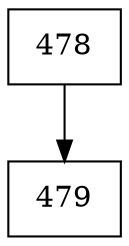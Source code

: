 digraph G {
  node [shape=record];
  node0 [label="{478}"];
  node0 -> node1;
  node1 [label="{479}"];
}

